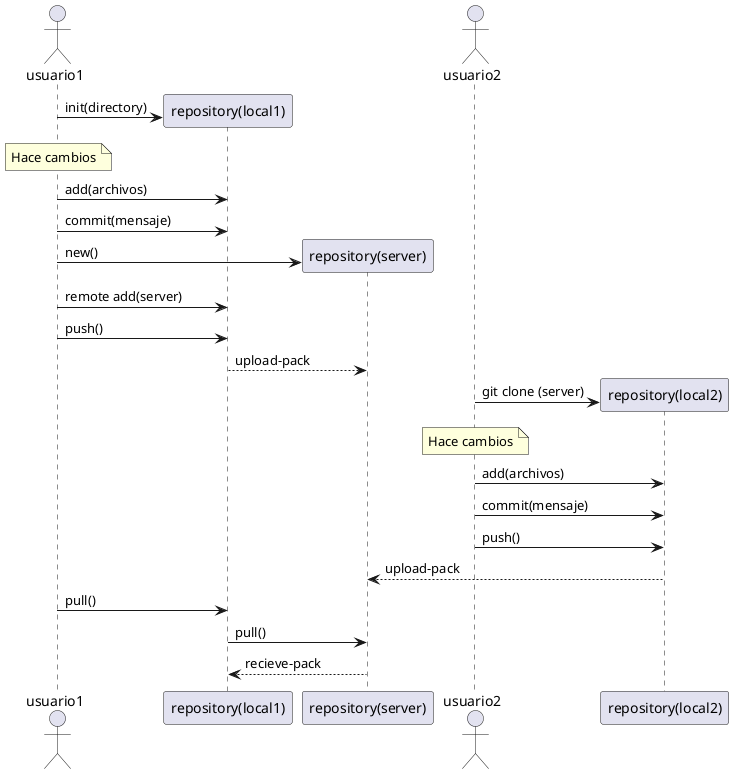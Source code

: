 @startuml secuencia_de_uso 

actor usuario1
create "repository(local1)" as local1
usuario1 -> local1 : init(directory)
note over usuario1 : Hace cambios
usuario1 -> local1 : add(archivos)
usuario1 -> local1 : commit(mensaje)
create "repository(server)" as server
usuario1 -> server: new()
usuario1 -> local1 : remote add(server)
usuario1 -> local1 : push()
local1 --> server : upload-pack 

actor usuario2
create "repository(local2)" as local2
usuario2 -> local2 : git clone (server)

note over usuario2: Hace cambios
usuario2 -> local2 : add(archivos)
usuario2 -> local2 : commit(mensaje)
usuario2 -> local2 : push()
local2 --> server : upload-pack 

usuario1 -> local1 : pull()
local1 -> server : pull()
server --> local1 : recieve-pack

@enduml
